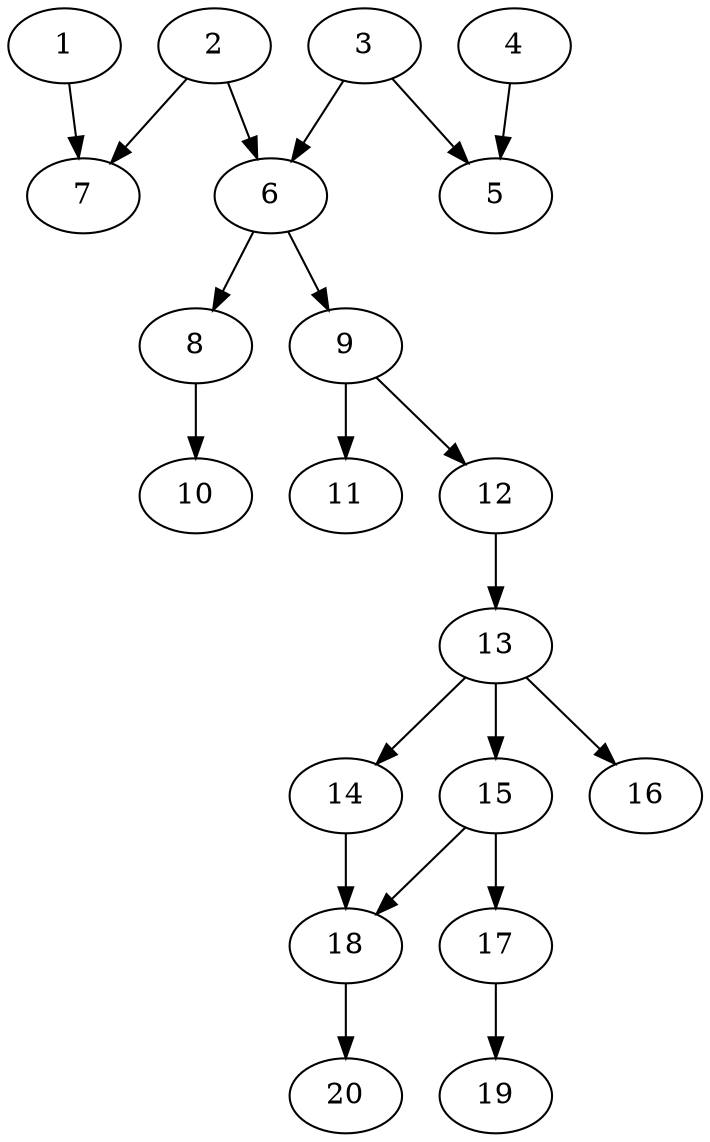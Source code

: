 // DAG automatically generated by daggen at Sat Jul 27 15:35:20 2019
// ./daggen --dot -n 20 --ccr 0.3 --fat 0.4 --regular 0.5 --density 0.5 --mindata 5242880 --maxdata 52428800 
digraph G {
  1 [size="167837013", alpha="0.08", expect_size="50351104"] 
  1 -> 7 [size ="50351104"]
  2 [size="27648000", alpha="0.03", expect_size="8294400"] 
  2 -> 6 [size ="8294400"]
  2 -> 7 [size ="8294400"]
  3 [size="166109867", alpha="0.07", expect_size="49832960"] 
  3 -> 5 [size ="49832960"]
  3 -> 6 [size ="49832960"]
  4 [size="126853120", alpha="0.10", expect_size="38055936"] 
  4 -> 5 [size ="38055936"]
  5 [size="122221227", alpha="0.06", expect_size="36666368"] 
  6 [size="170325333", alpha="0.06", expect_size="51097600"] 
  6 -> 8 [size ="51097600"]
  6 -> 9 [size ="51097600"]
  7 [size="156101973", alpha="0.17", expect_size="46830592"] 
  8 [size="151500800", alpha="0.16", expect_size="45450240"] 
  8 -> 10 [size ="45450240"]
  9 [size="103359147", alpha="0.10", expect_size="31007744"] 
  9 -> 11 [size ="31007744"]
  9 -> 12 [size ="31007744"]
  10 [size="115650560", alpha="0.19", expect_size="34695168"] 
  11 [size="166543360", alpha="0.16", expect_size="49963008"] 
  12 [size="69034667", alpha="0.01", expect_size="20710400"] 
  12 -> 13 [size ="20710400"]
  13 [size="94289920", alpha="0.12", expect_size="28286976"] 
  13 -> 14 [size ="28286976"]
  13 -> 15 [size ="28286976"]
  13 -> 16 [size ="28286976"]
  14 [size="147828053", alpha="0.09", expect_size="44348416"] 
  14 -> 18 [size ="44348416"]
  15 [size="71263573", alpha="0.06", expect_size="21379072"] 
  15 -> 17 [size ="21379072"]
  15 -> 18 [size ="21379072"]
  16 [size="117411840", alpha="0.07", expect_size="35223552"] 
  17 [size="166191787", alpha="0.16", expect_size="49857536"] 
  17 -> 19 [size ="49857536"]
  18 [size="145346560", alpha="0.06", expect_size="43603968"] 
  18 -> 20 [size ="43603968"]
  19 [size="110882133", alpha="0.02", expect_size="33264640"] 
  20 [size="34560000", alpha="0.13", expect_size="10368000"] 
}
